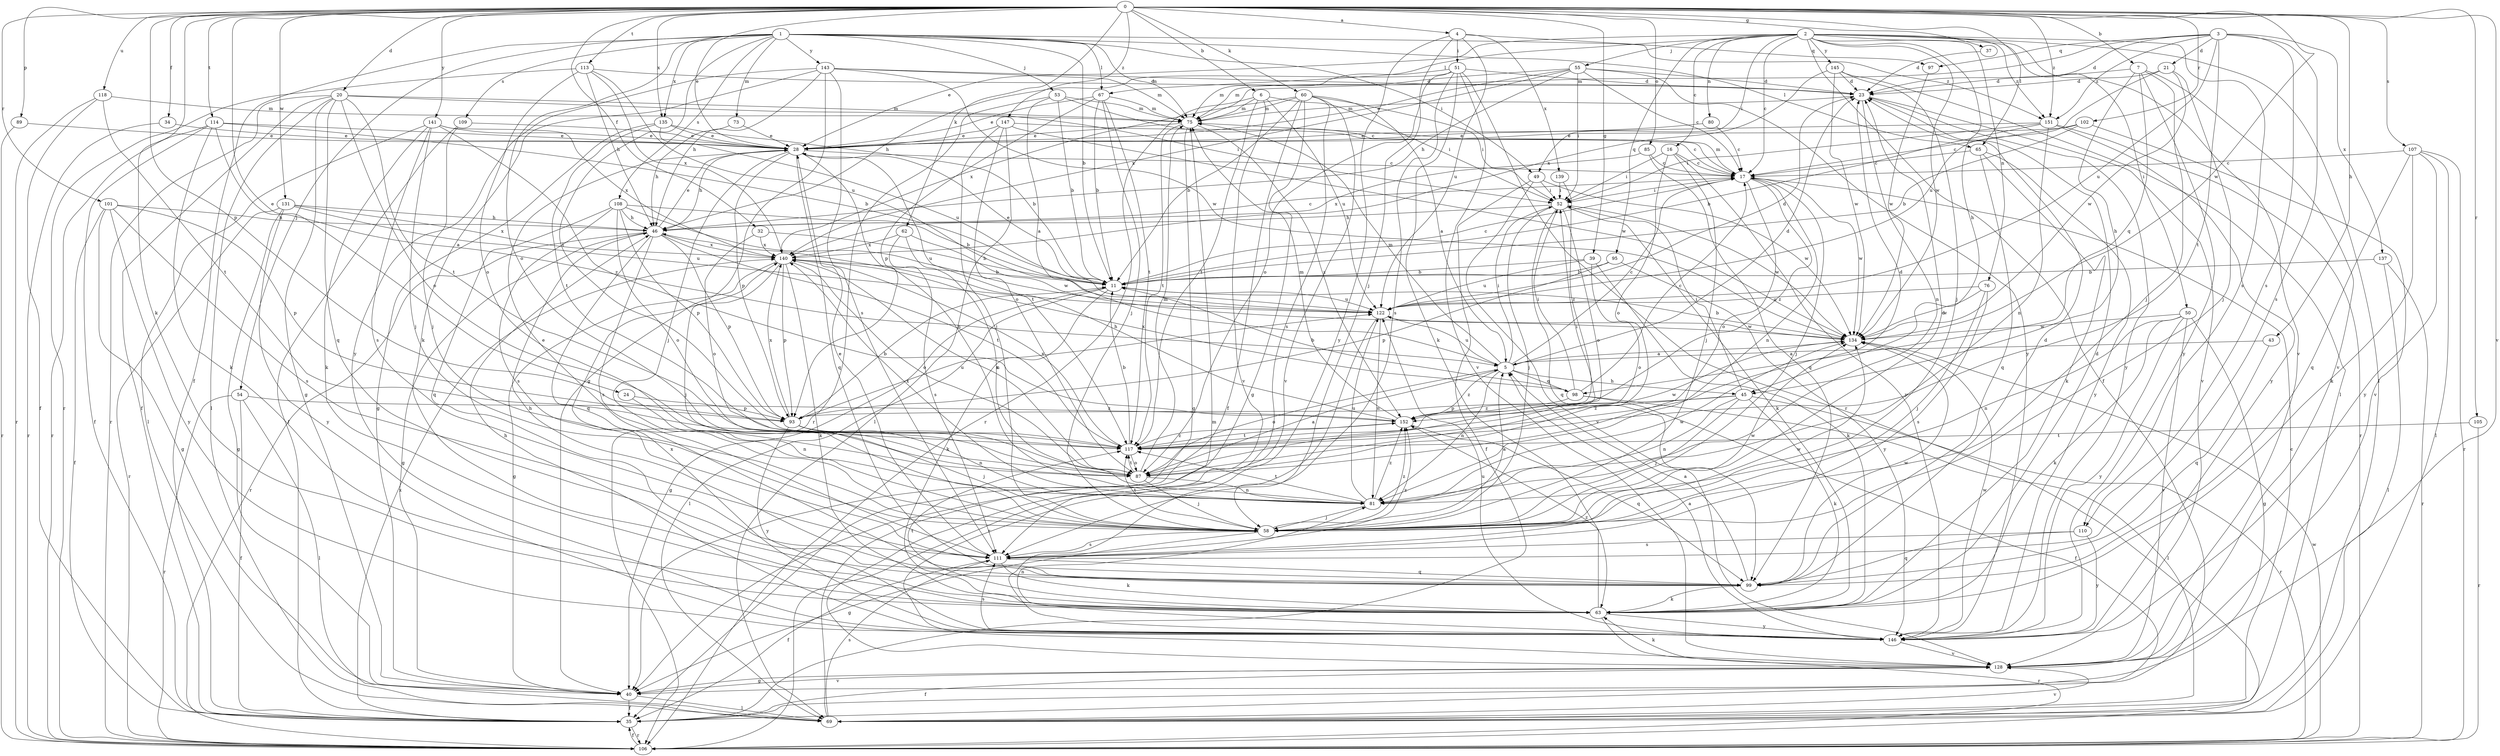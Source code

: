 strict digraph  {
0;
1;
2;
3;
4;
5;
6;
7;
11;
16;
17;
20;
21;
23;
24;
28;
32;
34;
35;
37;
39;
40;
43;
45;
46;
49;
50;
51;
52;
53;
54;
55;
58;
60;
62;
63;
65;
67;
69;
73;
75;
76;
80;
81;
85;
87;
89;
93;
95;
97;
98;
99;
101;
102;
105;
106;
107;
108;
109;
110;
111;
113;
114;
117;
118;
122;
128;
131;
134;
135;
137;
139;
140;
141;
143;
145;
146;
147;
151;
152;
0 -> 4  [label=a];
0 -> 6  [label=b];
0 -> 7  [label=b];
0 -> 20  [label=d];
0 -> 24  [label=e];
0 -> 28  [label=e];
0 -> 32  [label=f];
0 -> 34  [label=f];
0 -> 37  [label=g];
0 -> 39  [label=g];
0 -> 43  [label=h];
0 -> 60  [label=k];
0 -> 62  [label=k];
0 -> 63  [label=k];
0 -> 65  [label=l];
0 -> 85  [label=o];
0 -> 89  [label=p];
0 -> 93  [label=p];
0 -> 101  [label=r];
0 -> 102  [label=r];
0 -> 105  [label=r];
0 -> 107  [label=s];
0 -> 113  [label=t];
0 -> 114  [label=t];
0 -> 118  [label=u];
0 -> 128  [label=v];
0 -> 131  [label=w];
0 -> 134  [label=w];
0 -> 135  [label=x];
0 -> 141  [label=y];
0 -> 147  [label=z];
0 -> 151  [label=z];
1 -> 11  [label=b];
1 -> 35  [label=f];
1 -> 49  [label=i];
1 -> 53  [label=j];
1 -> 54  [label=j];
1 -> 65  [label=l];
1 -> 67  [label=l];
1 -> 73  [label=m];
1 -> 75  [label=m];
1 -> 87  [label=o];
1 -> 108  [label=s];
1 -> 109  [label=s];
1 -> 117  [label=t];
1 -> 135  [label=x];
1 -> 143  [label=y];
1 -> 151  [label=z];
2 -> 16  [label=c];
2 -> 17  [label=c];
2 -> 28  [label=e];
2 -> 35  [label=f];
2 -> 45  [label=h];
2 -> 49  [label=i];
2 -> 50  [label=i];
2 -> 55  [label=j];
2 -> 67  [label=l];
2 -> 69  [label=l];
2 -> 76  [label=n];
2 -> 80  [label=n];
2 -> 95  [label=q];
2 -> 110  [label=s];
2 -> 128  [label=v];
2 -> 134  [label=w];
2 -> 145  [label=y];
2 -> 151  [label=z];
3 -> 21  [label=d];
3 -> 23  [label=d];
3 -> 75  [label=m];
3 -> 97  [label=q];
3 -> 110  [label=s];
3 -> 111  [label=s];
3 -> 117  [label=t];
3 -> 122  [label=u];
3 -> 137  [label=x];
3 -> 151  [label=z];
4 -> 51  [label=i];
4 -> 58  [label=j];
4 -> 97  [label=q];
4 -> 122  [label=u];
4 -> 139  [label=x];
4 -> 146  [label=y];
5 -> 17  [label=c];
5 -> 23  [label=d];
5 -> 45  [label=h];
5 -> 52  [label=i];
5 -> 75  [label=m];
5 -> 81  [label=n];
5 -> 87  [label=o];
5 -> 98  [label=q];
5 -> 122  [label=u];
5 -> 152  [label=z];
6 -> 52  [label=i];
6 -> 75  [label=m];
6 -> 106  [label=r];
6 -> 117  [label=t];
6 -> 122  [label=u];
6 -> 128  [label=v];
7 -> 23  [label=d];
7 -> 45  [label=h];
7 -> 58  [label=j];
7 -> 98  [label=q];
7 -> 128  [label=v];
7 -> 146  [label=y];
11 -> 17  [label=c];
11 -> 28  [label=e];
11 -> 40  [label=g];
11 -> 63  [label=k];
11 -> 69  [label=l];
11 -> 122  [label=u];
16 -> 17  [label=c];
16 -> 52  [label=i];
16 -> 58  [label=j];
16 -> 87  [label=o];
16 -> 146  [label=y];
17 -> 52  [label=i];
17 -> 58  [label=j];
17 -> 75  [label=m];
17 -> 81  [label=n];
17 -> 87  [label=o];
17 -> 134  [label=w];
17 -> 152  [label=z];
20 -> 35  [label=f];
20 -> 40  [label=g];
20 -> 52  [label=i];
20 -> 69  [label=l];
20 -> 75  [label=m];
20 -> 87  [label=o];
20 -> 99  [label=q];
20 -> 106  [label=r];
20 -> 117  [label=t];
21 -> 23  [label=d];
21 -> 58  [label=j];
21 -> 122  [label=u];
21 -> 134  [label=w];
23 -> 75  [label=m];
23 -> 81  [label=n];
23 -> 128  [label=v];
23 -> 146  [label=y];
24 -> 81  [label=n];
24 -> 93  [label=p];
28 -> 17  [label=c];
28 -> 46  [label=h];
28 -> 58  [label=j];
28 -> 81  [label=n];
28 -> 93  [label=p];
28 -> 99  [label=q];
28 -> 117  [label=t];
32 -> 11  [label=b];
32 -> 87  [label=o];
32 -> 140  [label=x];
34 -> 28  [label=e];
34 -> 106  [label=r];
35 -> 106  [label=r];
35 -> 140  [label=x];
37 -> 23  [label=d];
39 -> 11  [label=b];
39 -> 63  [label=k];
39 -> 87  [label=o];
39 -> 122  [label=u];
40 -> 35  [label=f];
40 -> 69  [label=l];
40 -> 128  [label=v];
43 -> 5  [label=a];
43 -> 99  [label=q];
45 -> 52  [label=i];
45 -> 58  [label=j];
45 -> 63  [label=k];
45 -> 81  [label=n];
45 -> 93  [label=p];
45 -> 106  [label=r];
45 -> 152  [label=z];
46 -> 17  [label=c];
46 -> 28  [label=e];
46 -> 40  [label=g];
46 -> 93  [label=p];
46 -> 99  [label=q];
46 -> 106  [label=r];
46 -> 111  [label=s];
46 -> 117  [label=t];
46 -> 140  [label=x];
49 -> 35  [label=f];
49 -> 52  [label=i];
49 -> 128  [label=v];
49 -> 134  [label=w];
50 -> 40  [label=g];
50 -> 63  [label=k];
50 -> 81  [label=n];
50 -> 128  [label=v];
50 -> 134  [label=w];
50 -> 146  [label=y];
51 -> 23  [label=d];
51 -> 46  [label=h];
51 -> 63  [label=k];
51 -> 75  [label=m];
51 -> 87  [label=o];
51 -> 106  [label=r];
51 -> 111  [label=s];
51 -> 128  [label=v];
52 -> 46  [label=h];
52 -> 58  [label=j];
52 -> 63  [label=k];
52 -> 87  [label=o];
52 -> 99  [label=q];
52 -> 134  [label=w];
53 -> 5  [label=a];
53 -> 11  [label=b];
53 -> 17  [label=c];
53 -> 75  [label=m];
53 -> 106  [label=r];
54 -> 35  [label=f];
54 -> 69  [label=l];
54 -> 106  [label=r];
54 -> 152  [label=z];
55 -> 17  [label=c];
55 -> 23  [label=d];
55 -> 28  [label=e];
55 -> 46  [label=h];
55 -> 52  [label=i];
55 -> 75  [label=m];
55 -> 140  [label=x];
55 -> 146  [label=y];
58 -> 5  [label=a];
58 -> 23  [label=d];
58 -> 28  [label=e];
58 -> 40  [label=g];
58 -> 111  [label=s];
58 -> 117  [label=t];
58 -> 134  [label=w];
58 -> 152  [label=z];
60 -> 5  [label=a];
60 -> 11  [label=b];
60 -> 35  [label=f];
60 -> 40  [label=g];
60 -> 52  [label=i];
60 -> 75  [label=m];
60 -> 111  [label=s];
60 -> 128  [label=v];
60 -> 140  [label=x];
62 -> 81  [label=n];
62 -> 111  [label=s];
62 -> 134  [label=w];
62 -> 140  [label=x];
63 -> 23  [label=d];
63 -> 106  [label=r];
63 -> 117  [label=t];
63 -> 146  [label=y];
63 -> 152  [label=z];
65 -> 17  [label=c];
65 -> 63  [label=k];
65 -> 99  [label=q];
65 -> 146  [label=y];
67 -> 11  [label=b];
67 -> 28  [label=e];
67 -> 58  [label=j];
67 -> 75  [label=m];
67 -> 93  [label=p];
67 -> 117  [label=t];
69 -> 17  [label=c];
69 -> 75  [label=m];
69 -> 111  [label=s];
69 -> 128  [label=v];
73 -> 28  [label=e];
73 -> 46  [label=h];
75 -> 28  [label=e];
75 -> 40  [label=g];
75 -> 117  [label=t];
75 -> 152  [label=z];
76 -> 58  [label=j];
76 -> 111  [label=s];
76 -> 122  [label=u];
76 -> 134  [label=w];
80 -> 17  [label=c];
80 -> 28  [label=e];
81 -> 58  [label=j];
81 -> 117  [label=t];
81 -> 122  [label=u];
81 -> 134  [label=w];
81 -> 140  [label=x];
81 -> 152  [label=z];
85 -> 17  [label=c];
85 -> 99  [label=q];
85 -> 140  [label=x];
87 -> 5  [label=a];
87 -> 58  [label=j];
87 -> 75  [label=m];
87 -> 81  [label=n];
87 -> 117  [label=t];
87 -> 140  [label=x];
89 -> 28  [label=e];
89 -> 106  [label=r];
93 -> 11  [label=b];
93 -> 58  [label=j];
93 -> 81  [label=n];
93 -> 122  [label=u];
93 -> 140  [label=x];
93 -> 146  [label=y];
95 -> 11  [label=b];
95 -> 93  [label=p];
95 -> 146  [label=y];
97 -> 134  [label=w];
98 -> 11  [label=b];
98 -> 17  [label=c];
98 -> 35  [label=f];
98 -> 52  [label=i];
98 -> 69  [label=l];
98 -> 140  [label=x];
98 -> 152  [label=z];
99 -> 5  [label=a];
99 -> 23  [label=d];
99 -> 46  [label=h];
99 -> 63  [label=k];
99 -> 134  [label=w];
101 -> 35  [label=f];
101 -> 40  [label=g];
101 -> 46  [label=h];
101 -> 93  [label=p];
101 -> 111  [label=s];
101 -> 146  [label=y];
102 -> 11  [label=b];
102 -> 17  [label=c];
102 -> 28  [label=e];
102 -> 128  [label=v];
105 -> 106  [label=r];
105 -> 117  [label=t];
106 -> 35  [label=f];
106 -> 134  [label=w];
107 -> 17  [label=c];
107 -> 63  [label=k];
107 -> 69  [label=l];
107 -> 99  [label=q];
107 -> 106  [label=r];
107 -> 146  [label=y];
108 -> 11  [label=b];
108 -> 46  [label=h];
108 -> 87  [label=o];
108 -> 93  [label=p];
108 -> 99  [label=q];
108 -> 111  [label=s];
108 -> 122  [label=u];
109 -> 28  [label=e];
109 -> 35  [label=f];
109 -> 58  [label=j];
110 -> 99  [label=q];
110 -> 111  [label=s];
110 -> 146  [label=y];
111 -> 28  [label=e];
111 -> 35  [label=f];
111 -> 63  [label=k];
111 -> 99  [label=q];
111 -> 134  [label=w];
111 -> 152  [label=z];
113 -> 23  [label=d];
113 -> 46  [label=h];
113 -> 87  [label=o];
113 -> 106  [label=r];
113 -> 122  [label=u];
113 -> 140  [label=x];
114 -> 5  [label=a];
114 -> 11  [label=b];
114 -> 28  [label=e];
114 -> 35  [label=f];
114 -> 63  [label=k];
114 -> 106  [label=r];
117 -> 11  [label=b];
117 -> 23  [label=d];
117 -> 52  [label=i];
117 -> 87  [label=o];
117 -> 134  [label=w];
117 -> 140  [label=x];
117 -> 152  [label=z];
118 -> 35  [label=f];
118 -> 75  [label=m];
118 -> 106  [label=r];
118 -> 117  [label=t];
122 -> 23  [label=d];
122 -> 81  [label=n];
122 -> 106  [label=r];
122 -> 134  [label=w];
128 -> 35  [label=f];
128 -> 40  [label=g];
128 -> 63  [label=k];
131 -> 40  [label=g];
131 -> 46  [label=h];
131 -> 106  [label=r];
131 -> 122  [label=u];
131 -> 140  [label=x];
131 -> 146  [label=y];
134 -> 5  [label=a];
134 -> 11  [label=b];
135 -> 11  [label=b];
135 -> 28  [label=e];
135 -> 40  [label=g];
135 -> 117  [label=t];
135 -> 122  [label=u];
137 -> 11  [label=b];
137 -> 69  [label=l];
137 -> 106  [label=r];
139 -> 52  [label=i];
139 -> 152  [label=z];
140 -> 11  [label=b];
140 -> 40  [label=g];
140 -> 58  [label=j];
140 -> 63  [label=k];
140 -> 87  [label=o];
140 -> 93  [label=p];
141 -> 28  [label=e];
141 -> 58  [label=j];
141 -> 63  [label=k];
141 -> 69  [label=l];
141 -> 111  [label=s];
141 -> 140  [label=x];
141 -> 152  [label=z];
143 -> 23  [label=d];
143 -> 40  [label=g];
143 -> 46  [label=h];
143 -> 63  [label=k];
143 -> 75  [label=m];
143 -> 111  [label=s];
143 -> 134  [label=w];
143 -> 146  [label=y];
145 -> 23  [label=d];
145 -> 58  [label=j];
145 -> 69  [label=l];
145 -> 134  [label=w];
145 -> 140  [label=x];
146 -> 5  [label=a];
146 -> 46  [label=h];
146 -> 81  [label=n];
146 -> 111  [label=s];
146 -> 122  [label=u];
146 -> 128  [label=v];
146 -> 134  [label=w];
146 -> 140  [label=x];
147 -> 17  [label=c];
147 -> 28  [label=e];
147 -> 58  [label=j];
147 -> 69  [label=l];
147 -> 87  [label=o];
147 -> 134  [label=w];
151 -> 11  [label=b];
151 -> 28  [label=e];
151 -> 52  [label=i];
151 -> 81  [label=n];
151 -> 106  [label=r];
151 -> 146  [label=y];
152 -> 46  [label=h];
152 -> 75  [label=m];
152 -> 99  [label=q];
152 -> 117  [label=t];
}
